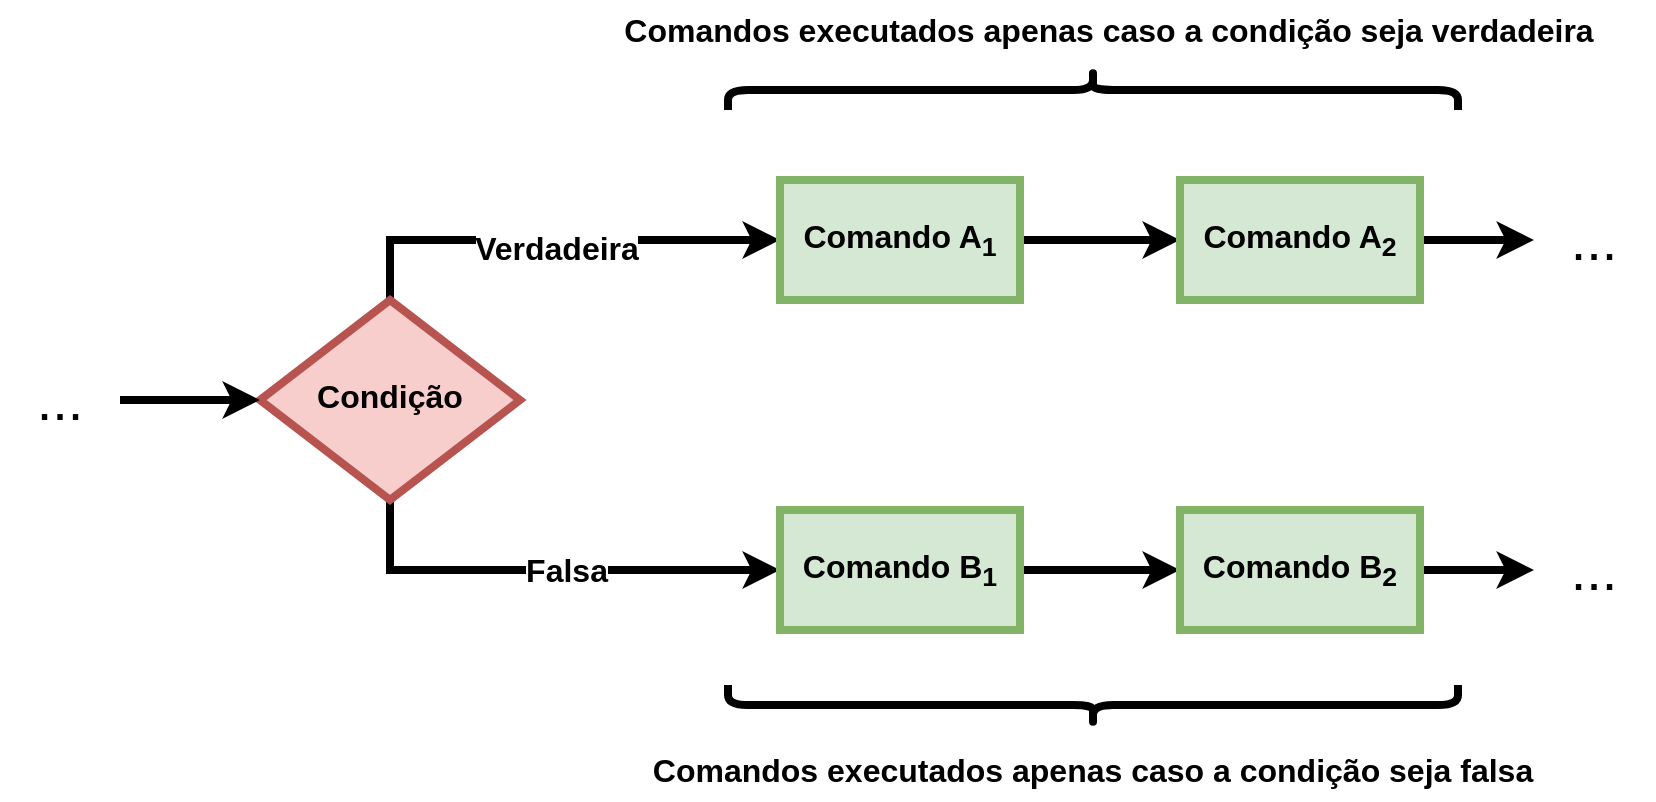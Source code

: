 <mxfile version="24.2.3" type="github">
  <diagram id="C5RBs43oDa-KdzZeNtuy" name="Page-1">
    <mxGraphModel dx="1364" dy="793" grid="1" gridSize="10" guides="1" tooltips="1" connect="1" arrows="1" fold="1" page="1" pageScale="1" pageWidth="827" pageHeight="1169" math="0" shadow="0">
      <root>
        <mxCell id="WIyWlLk6GJQsqaUBKTNV-0" />
        <mxCell id="WIyWlLk6GJQsqaUBKTNV-1" parent="WIyWlLk6GJQsqaUBKTNV-0" />
        <mxCell id="yBXioIpO8xZLDs3lNVPr-29" style="edgeStyle=orthogonalEdgeStyle;rounded=0;orthogonalLoop=1;jettySize=auto;html=1;exitX=0.5;exitY=1;exitDx=0;exitDy=0;entryX=0;entryY=0.5;entryDx=0;entryDy=0;strokeWidth=4;" parent="WIyWlLk6GJQsqaUBKTNV-1" source="WIyWlLk6GJQsqaUBKTNV-6" target="yBXioIpO8xZLDs3lNVPr-27" edge="1">
          <mxGeometry relative="1" as="geometry" />
        </mxCell>
        <mxCell id="yBXioIpO8xZLDs3lNVPr-42" value="Falsa" style="edgeLabel;html=1;align=center;verticalAlign=middle;resizable=0;points=[];fontSize=16;fontStyle=1" parent="yBXioIpO8xZLDs3lNVPr-29" vertex="1" connectable="0">
          <mxGeometry x="0.07" relative="1" as="geometry">
            <mxPoint as="offset" />
          </mxGeometry>
        </mxCell>
        <mxCell id="yBXioIpO8xZLDs3lNVPr-38" style="edgeStyle=orthogonalEdgeStyle;rounded=0;orthogonalLoop=1;jettySize=auto;html=1;exitX=0.5;exitY=0;exitDx=0;exitDy=0;strokeWidth=4;" parent="WIyWlLk6GJQsqaUBKTNV-1" source="WIyWlLk6GJQsqaUBKTNV-6" target="yBXioIpO8xZLDs3lNVPr-36" edge="1">
          <mxGeometry relative="1" as="geometry" />
        </mxCell>
        <mxCell id="yBXioIpO8xZLDs3lNVPr-41" value="Verdadeira" style="edgeLabel;html=1;align=center;verticalAlign=middle;resizable=0;points=[];fontSize=16;fontStyle=1" parent="yBXioIpO8xZLDs3lNVPr-38" vertex="1" connectable="0">
          <mxGeometry x="0.006" y="-4" relative="1" as="geometry">
            <mxPoint as="offset" />
          </mxGeometry>
        </mxCell>
        <mxCell id="WIyWlLk6GJQsqaUBKTNV-6" value="Condição" style="rhombus;whiteSpace=wrap;html=1;shadow=0;fontFamily=Helvetica;fontSize=16;align=center;strokeWidth=4;spacing=6;spacingTop=-4;fontStyle=1;fillColor=#f8cecc;strokeColor=#b85450;" parent="WIyWlLk6GJQsqaUBKTNV-1" vertex="1">
          <mxGeometry x="130" y="180" width="130" height="100" as="geometry" />
        </mxCell>
        <mxCell id="yBXioIpO8xZLDs3lNVPr-22" style="edgeStyle=orthogonalEdgeStyle;rounded=0;orthogonalLoop=1;jettySize=auto;html=1;strokeWidth=4;" parent="WIyWlLk6GJQsqaUBKTNV-1" source="yBXioIpO8xZLDs3lNVPr-21" target="WIyWlLk6GJQsqaUBKTNV-6" edge="1">
          <mxGeometry relative="1" as="geometry" />
        </mxCell>
        <mxCell id="yBXioIpO8xZLDs3lNVPr-21" value="..." style="text;html=1;align=center;verticalAlign=middle;whiteSpace=wrap;rounded=0;fontSize=28;" parent="WIyWlLk6GJQsqaUBKTNV-1" vertex="1">
          <mxGeometry y="215" width="60" height="30" as="geometry" />
        </mxCell>
        <mxCell id="yBXioIpO8xZLDs3lNVPr-40" style="edgeStyle=orthogonalEdgeStyle;rounded=0;orthogonalLoop=1;jettySize=auto;html=1;exitX=1;exitY=0.5;exitDx=0;exitDy=0;entryX=0;entryY=0.5;entryDx=0;entryDy=0;strokeWidth=4;" parent="WIyWlLk6GJQsqaUBKTNV-1" source="yBXioIpO8xZLDs3lNVPr-27" target="yBXioIpO8xZLDs3lNVPr-43" edge="1">
          <mxGeometry relative="1" as="geometry">
            <mxPoint x="560" y="315" as="targetPoint" />
          </mxGeometry>
        </mxCell>
        <mxCell id="yBXioIpO8xZLDs3lNVPr-27" value="Comando B&lt;sub&gt;1&lt;/sub&gt;" style="rounded=0;whiteSpace=wrap;html=1;strokeWidth=4;fontSize=16;fontStyle=1;fillColor=#d5e8d4;strokeColor=#82b366;" parent="WIyWlLk6GJQsqaUBKTNV-1" vertex="1">
          <mxGeometry x="390" y="285" width="120" height="60" as="geometry" />
        </mxCell>
        <mxCell id="yBXioIpO8xZLDs3lNVPr-32" value="..." style="text;html=1;align=center;verticalAlign=middle;whiteSpace=wrap;rounded=0;fontSize=28;strokeWidth=4;" parent="WIyWlLk6GJQsqaUBKTNV-1" vertex="1">
          <mxGeometry x="767" y="135" width="60" height="30" as="geometry" />
        </mxCell>
        <mxCell id="yBXioIpO8xZLDs3lNVPr-46" style="edgeStyle=orthogonalEdgeStyle;rounded=0;orthogonalLoop=1;jettySize=auto;html=1;exitX=1;exitY=0.5;exitDx=0;exitDy=0;strokeWidth=4;" parent="WIyWlLk6GJQsqaUBKTNV-1" source="yBXioIpO8xZLDs3lNVPr-36" target="yBXioIpO8xZLDs3lNVPr-44" edge="1">
          <mxGeometry relative="1" as="geometry" />
        </mxCell>
        <mxCell id="yBXioIpO8xZLDs3lNVPr-36" value="Comando A&lt;sub&gt;1&lt;/sub&gt;" style="rounded=0;whiteSpace=wrap;html=1;strokeWidth=4;fontSize=16;fontStyle=1;fillColor=#d5e8d4;strokeColor=#82b366;" parent="WIyWlLk6GJQsqaUBKTNV-1" vertex="1">
          <mxGeometry x="390" y="120" width="120" height="60" as="geometry" />
        </mxCell>
        <mxCell id="yBXioIpO8xZLDs3lNVPr-50" style="edgeStyle=orthogonalEdgeStyle;rounded=0;orthogonalLoop=1;jettySize=auto;html=1;exitX=1;exitY=0.5;exitDx=0;exitDy=0;entryX=0;entryY=0.5;entryDx=0;entryDy=0;strokeWidth=4;" parent="WIyWlLk6GJQsqaUBKTNV-1" source="yBXioIpO8xZLDs3lNVPr-43" target="yBXioIpO8xZLDs3lNVPr-49" edge="1">
          <mxGeometry relative="1" as="geometry" />
        </mxCell>
        <mxCell id="yBXioIpO8xZLDs3lNVPr-43" value="Comando B&lt;sub&gt;2&lt;/sub&gt;" style="rounded=0;whiteSpace=wrap;html=1;strokeWidth=4;fontSize=16;fontStyle=1;fillColor=#d5e8d4;strokeColor=#82b366;" parent="WIyWlLk6GJQsqaUBKTNV-1" vertex="1">
          <mxGeometry x="590" y="285" width="120" height="60" as="geometry" />
        </mxCell>
        <mxCell id="yBXioIpO8xZLDs3lNVPr-48" style="edgeStyle=orthogonalEdgeStyle;rounded=0;orthogonalLoop=1;jettySize=auto;html=1;exitX=1;exitY=0.5;exitDx=0;exitDy=0;strokeWidth=4;" parent="WIyWlLk6GJQsqaUBKTNV-1" source="yBXioIpO8xZLDs3lNVPr-44" target="yBXioIpO8xZLDs3lNVPr-32" edge="1">
          <mxGeometry relative="1" as="geometry" />
        </mxCell>
        <mxCell id="yBXioIpO8xZLDs3lNVPr-44" value="Comando A&lt;sub&gt;2&lt;/sub&gt;" style="rounded=0;whiteSpace=wrap;html=1;strokeWidth=4;fontSize=16;fontStyle=1;fillColor=#d5e8d4;strokeColor=#82b366;" parent="WIyWlLk6GJQsqaUBKTNV-1" vertex="1">
          <mxGeometry x="590" y="120" width="120" height="60" as="geometry" />
        </mxCell>
        <mxCell id="yBXioIpO8xZLDs3lNVPr-49" value="..." style="text;html=1;align=center;verticalAlign=middle;whiteSpace=wrap;rounded=0;fontSize=28;strokeWidth=4;" parent="WIyWlLk6GJQsqaUBKTNV-1" vertex="1">
          <mxGeometry x="767" y="300" width="60" height="30" as="geometry" />
        </mxCell>
        <mxCell id="yBXioIpO8xZLDs3lNVPr-51" value="" style="shape=curlyBracket;whiteSpace=wrap;html=1;rounded=1;flipH=1;labelPosition=right;verticalLabelPosition=middle;align=left;verticalAlign=middle;rotation=-90;fontStyle=0;strokeWidth=4;" parent="WIyWlLk6GJQsqaUBKTNV-1" vertex="1">
          <mxGeometry x="536.5" y="-107.5" width="20" height="365" as="geometry" />
        </mxCell>
        <mxCell id="yBXioIpO8xZLDs3lNVPr-52" value="Comandos executados apenas caso a condição seja verdadeira" style="text;html=1;align=center;verticalAlign=middle;whiteSpace=wrap;rounded=0;fontSize=16;fontStyle=1" parent="WIyWlLk6GJQsqaUBKTNV-1" vertex="1">
          <mxGeometry x="310" y="30" width="488.5" height="30" as="geometry" />
        </mxCell>
        <mxCell id="yBXioIpO8xZLDs3lNVPr-53" value="" style="shape=curlyBracket;whiteSpace=wrap;html=1;rounded=1;flipH=1;labelPosition=right;verticalLabelPosition=middle;align=left;verticalAlign=middle;rotation=90;fontStyle=0;strokeWidth=4;" parent="WIyWlLk6GJQsqaUBKTNV-1" vertex="1">
          <mxGeometry x="536.5" y="200" width="20" height="365" as="geometry" />
        </mxCell>
        <mxCell id="yBXioIpO8xZLDs3lNVPr-54" value="Comandos executados apenas caso a condição seja falsa" style="text;html=1;align=center;verticalAlign=middle;whiteSpace=wrap;rounded=0;fontSize=16;fontStyle=1" parent="WIyWlLk6GJQsqaUBKTNV-1" vertex="1">
          <mxGeometry x="302.25" y="400" width="488.5" height="30" as="geometry" />
        </mxCell>
      </root>
    </mxGraphModel>
  </diagram>
</mxfile>
